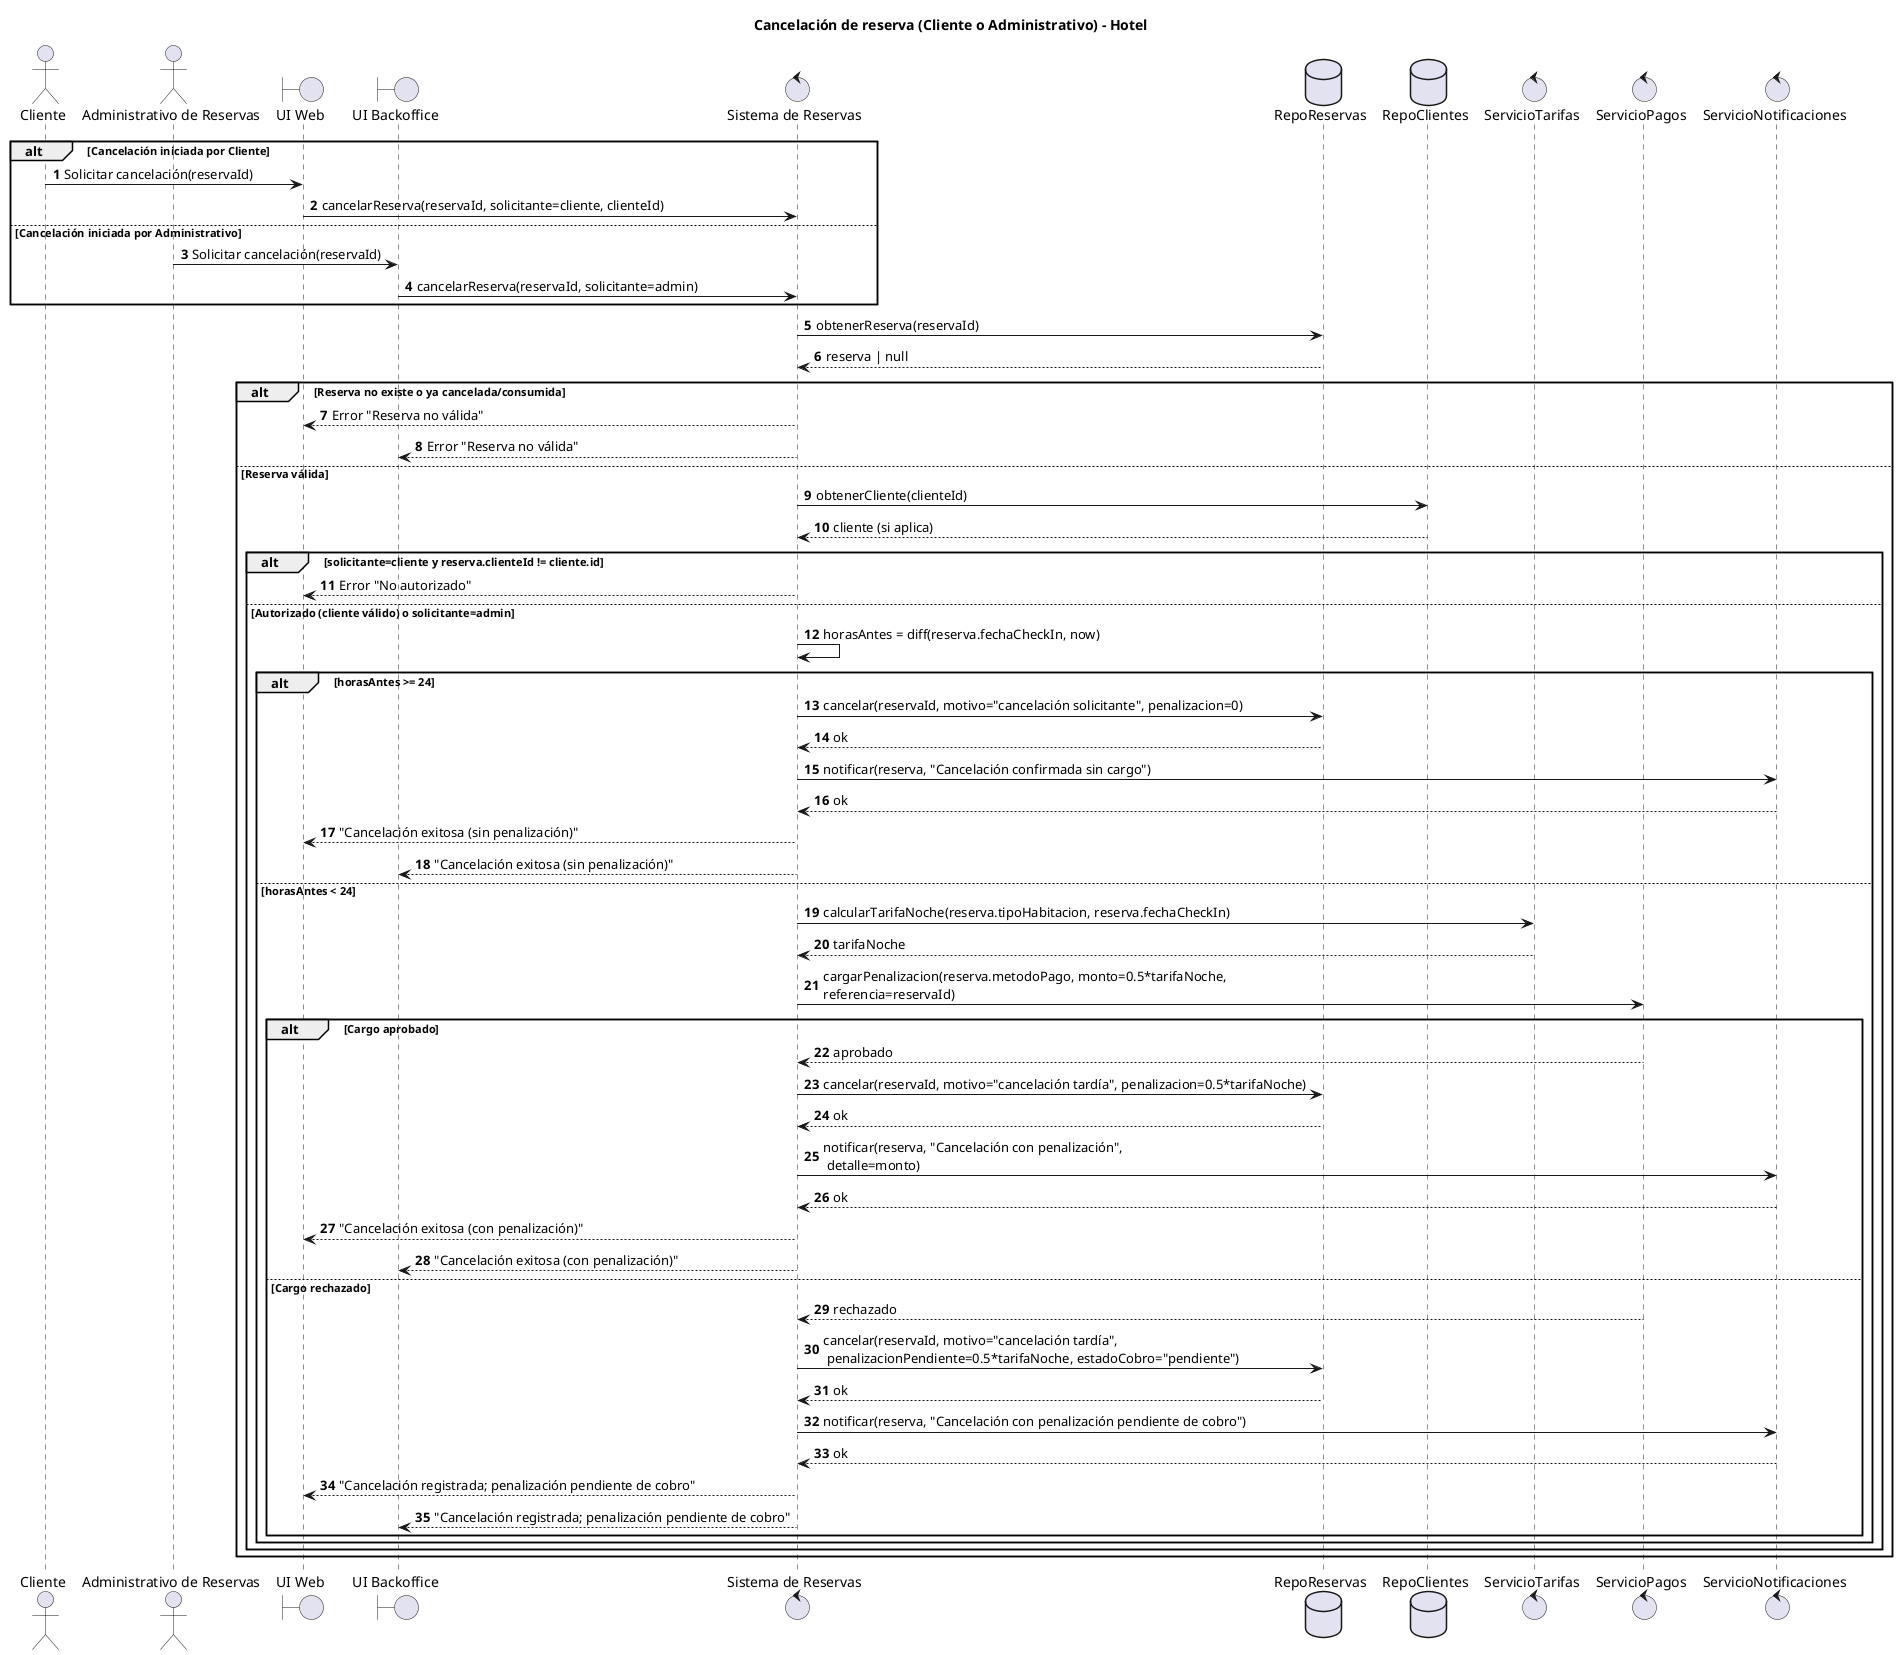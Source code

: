 @startuml
autonumber
title Cancelación de reserva (Cliente o Administrativo) - Hotel

actor "Cliente" as CLI
actor "Administrativo de Reservas" as ADM
boundary "UI Web" as UIW
boundary "UI Backoffice" as UIB
control "Sistema de Reservas" as S
database "RepoReservas" as RR
database "RepoClientes" as RC
control "ServicioTarifas" as ST
control "ServicioPagos" as SP
control "ServicioNotificaciones" as SN

' Inicio alternativo según quién cancela
alt Cancelación iniciada por Cliente
  CLI -> UIW: Solicitar cancelación(reservaId)
  UIW -> S: cancelarReserva(reservaId, solicitante=cliente, clienteId)
else Cancelación iniciada por Administrativo
  ADM -> UIB: Solicitar cancelación(reservaId)
  UIB -> S: cancelarReserva(reservaId, solicitante=admin)
end

' Recuperar reserva y validar estado
S -> RR: obtenerReserva(reservaId)
RR --> S: reserva | null

alt Reserva no existe o ya cancelada/consumida
  S --> UIW: Error "Reserva no válida"
  S --> UIB: Error "Reserva no válida"
else Reserva válida
  ' Validar pertenencia solo si cancela el cliente
  S -> RC: obtenerCliente(clienteId)
  RC --> S: cliente (si aplica)

  alt solicitante=cliente y reserva.clienteId != cliente.id
    S --> UIW: Error "No autorizado"
  else Autorizado (cliente válido) o solicitante=admin
    ' Calcular ventana de penalización
    S -> S: horasAntes = diff(reserva.fechaCheckIn, now)

    alt horasAntes >= 24
      ' Sin penalización
      S -> RR: cancelar(reservaId, motivo="cancelación solicitante", penalizacion=0)
      RR --> S: ok

      ' Notificar
      S -> SN: notificar(reserva, "Cancelación confirmada sin cargo")
      SN --> S: ok

      S --> UIW: "Cancelación exitosa (sin penalización)"
      S --> UIB: "Cancelación exitosa (sin penalización)"
    else horasAntes < 24
      ' Con penalización = 50% de 1 noche del tipo de habitación reservado
      S -> ST: calcularTarifaNoche(reserva.tipoHabitacion, reserva.fechaCheckIn)
      ST --> S: tarifaNoche

      S -> SP: cargarPenalizacion(reserva.metodoPago, monto=0.5*tarifaNoche,\nreferencia=reservaId)
      alt Cargo aprobado
        SP --> S: aprobado
        S -> RR: cancelar(reservaId, motivo="cancelación tardía", penalizacion=0.5*tarifaNoche)
        RR --> S: ok

        S -> SN: notificar(reserva, "Cancelación con penalización",\n detalle=monto)
        SN --> S: ok

        S --> UIW: "Cancelación exitosa (con penalización)"
        S --> UIB: "Cancelación exitosa (con penalización)"
      else Cargo rechazado
        SP --> S: rechazado
        ' Política: permitir la cancelación e informar deuda pendiente
        S -> RR: cancelar(reservaId, motivo="cancelación tardía",\n penalizacionPendiente=0.5*tarifaNoche, estadoCobro="pendiente")
        RR --> S: ok

        S -> SN: notificar(reserva, "Cancelación con penalización pendiente de cobro")
        SN --> S: ok

        S --> UIW: "Cancelación registrada; penalización pendiente de cobro"
        S --> UIB: "Cancelación registrada; penalización pendiente de cobro"
      end
    end
  end
end
@enduml
